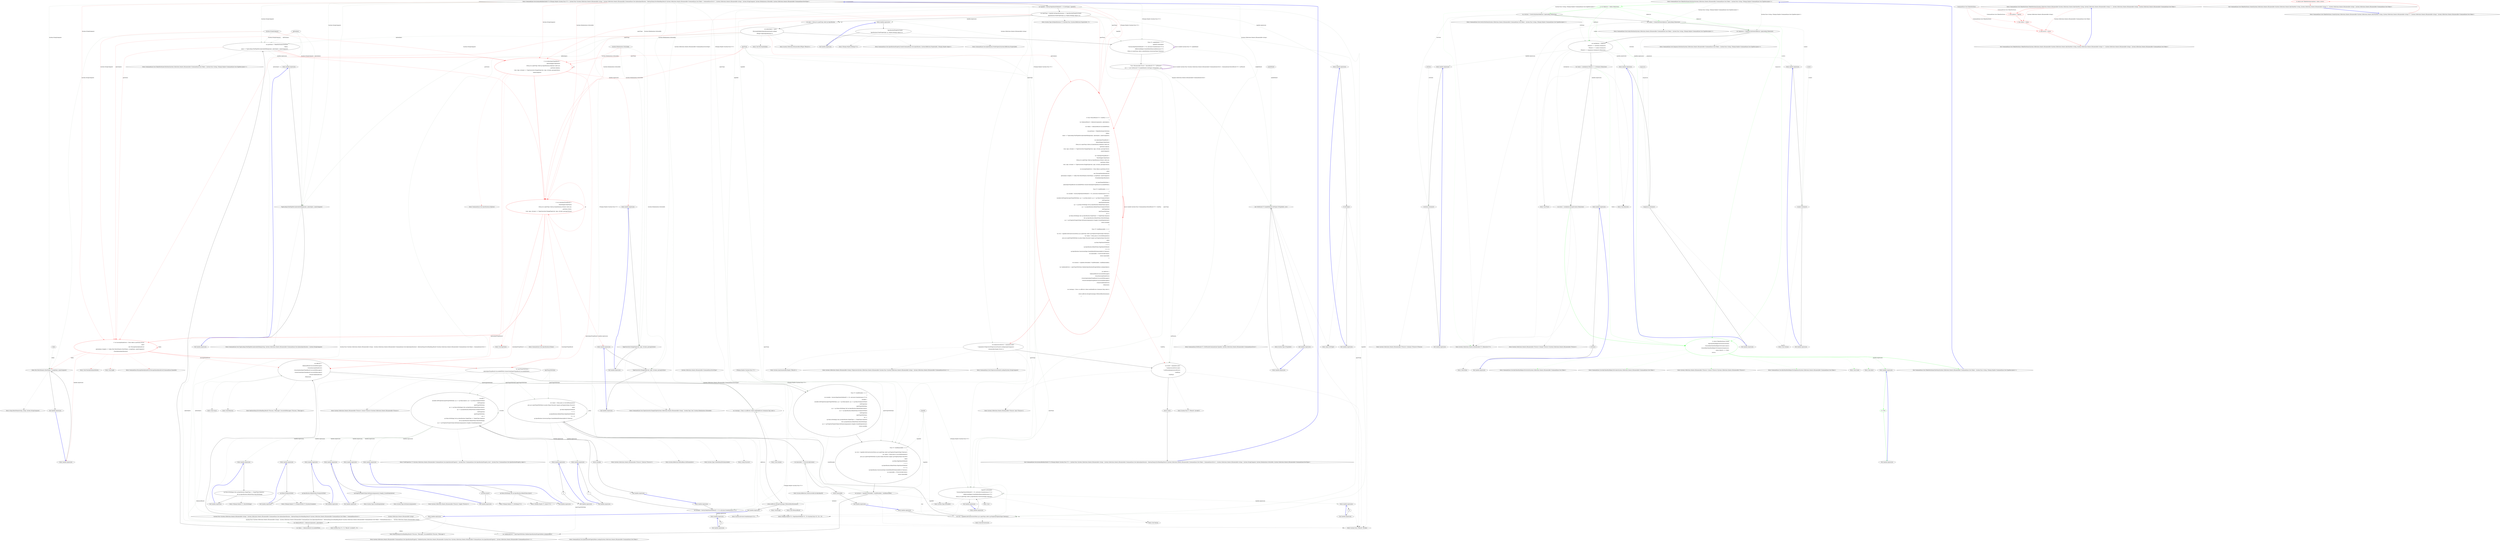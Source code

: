 digraph  {
m0_65 [cluster="CommandLine.Core.TokenPartitioner.Partition(System.Collections.Generic.IEnumerable<CommandLine.Core.Token>, System.Func<string, CSharpx.Maybe<CommandLine.Core.TypeDescriptor>>)", file="InstanceBuilder.cs", label="Entry CommandLine.Core.TokenPartitioner.Partition(System.Collections.Generic.IEnumerable<CommandLine.Core.Token>, System.Func<string, CSharpx.Maybe<CommandLine.Core.TypeDescriptor>>)", span="12-12"];
m0_14 [cluster="Unk.ThrowingValidate", file="InstanceBuilder.cs", label="Entry Unk.ThrowingValidate", span=""];
m0_101 [cluster="T.SetProperties<T>(System.Collections.Generic.IEnumerable<CommandLine.Core.SpecificationProperty>, System.Func<CommandLine.Core.SpecificationProperty, bool>, System.Func<CommandLine.Core.SpecificationProperty, object>)", file="InstanceBuilder.cs", label="Entry T.SetProperties<T>(System.Collections.Generic.IEnumerable<CommandLine.Core.SpecificationProperty>, System.Func<CommandLine.Core.SpecificationProperty, bool>, System.Func<CommandLine.Core.SpecificationProperty, object>)", span="82-82"];
m0_95 [cluster="string.MatchName(string, string, System.StringComparer)", file="InstanceBuilder.cs", label="Entry string.MatchName(string, string, System.StringComparer)", span="8-8"];
m0_140 [cluster="System.Collections.Generic.IEnumerable<TSource>.ToArray<TSource>()", file="InstanceBuilder.cs", label="Entry System.Collections.Generic.IEnumerable<TSource>.ToArray<TSource>()", span="0-0"];
m0_88 [cluster="CommandLine.Core.TypeConverter.ChangeType(System.Collections.Generic.IEnumerable<string>, System.Type, bool, System.Globalization.CultureInfo)", file="InstanceBuilder.cs", label="Entry CommandLine.Core.TypeConverter.ChangeType(System.Collections.Generic.IEnumerable<string>, System.Type, bool, System.Globalization.CultureInfo)", span="14-14"];
m0_0 [cluster="CommandLine.Core.InstanceBuilder.Build<T>(CSharpx.Maybe<System.Func<T>>, System.Func<System.Collections.Generic.IEnumerable<string>, System.Collections.Generic.IEnumerable<CommandLine.Core.OptionSpecification>, RailwaySharp.ErrorHandling.Result<System.Collections.Generic.IEnumerable<CommandLine.Core.Token>, CommandLine.Error>>, System.Collections.Generic.IEnumerable<string>, System.StringComparer, System.Globalization.CultureInfo, System.Collections.Generic.IEnumerable<CommandLine.ErrorType>)", file="InstanceBuilder.cs", label="Entry CommandLine.Core.InstanceBuilder.Build<T>(CSharpx.Maybe<System.Func<T>>, System.Func<System.Collections.Generic.IEnumerable<string>, System.Collections.Generic.IEnumerable<CommandLine.Core.OptionSpecification>, RailwaySharp.ErrorHandling.Result<System.Collections.Generic.IEnumerable<CommandLine.Core.Token>, CommandLine.Error>>, System.Collections.Generic.IEnumerable<string>, System.StringComparer, System.Globalization.CultureInfo, System.Collections.Generic.IEnumerable<CommandLine.ErrorType>)", span="14-14"];
m0_1 [cluster="CommandLine.Core.InstanceBuilder.Build<T>(CSharpx.Maybe<System.Func<T>>, System.Func<System.Collections.Generic.IEnumerable<string>, System.Collections.Generic.IEnumerable<CommandLine.Core.OptionSpecification>, RailwaySharp.ErrorHandling.Result<System.Collections.Generic.IEnumerable<CommandLine.Core.Token>, CommandLine.Error>>, System.Collections.Generic.IEnumerable<string>, System.StringComparer, System.Globalization.CultureInfo, System.Collections.Generic.IEnumerable<CommandLine.ErrorType>)", file="InstanceBuilder.cs", label="var typeInfo = factory.MapValueOrDefault(f => f().GetType(), typeof(T))", span="22-22"];
m0_5 [cluster="CommandLine.Core.InstanceBuilder.Build<T>(CSharpx.Maybe<System.Func<T>>, System.Func<System.Collections.Generic.IEnumerable<string>, System.Collections.Generic.IEnumerable<CommandLine.Core.OptionSpecification>, RailwaySharp.ErrorHandling.Result<System.Collections.Generic.IEnumerable<CommandLine.Core.Token>, CommandLine.Error>>, System.Collections.Generic.IEnumerable<string>, System.StringComparer, System.Globalization.CultureInfo, System.Collections.Generic.IEnumerable<CommandLine.ErrorType>)", file="InstanceBuilder.cs", label="Func<T> makeDefault = () =>\r\n                typeof(T).IsMutable()\r\n                    ? factory.MapValueOrDefault(f => f(), Activator.CreateInstance<T>())\r\n                    : ReflectionHelper.CreateDefaultImmutableInstance<T>(\r\n                        (from p in specProps select p.Specification.ConversionType).ToArray())", span="33-37"];
m0_7 [cluster="CommandLine.Core.InstanceBuilder.Build<T>(CSharpx.Maybe<System.Func<T>>, System.Func<System.Collections.Generic.IEnumerable<string>, System.Collections.Generic.IEnumerable<CommandLine.Core.OptionSpecification>, RailwaySharp.ErrorHandling.Result<System.Collections.Generic.IEnumerable<CommandLine.Core.Token>, CommandLine.Error>>, System.Collections.Generic.IEnumerable<string>, System.StringComparer, System.Globalization.CultureInfo, System.Collections.Generic.IEnumerable<CommandLine.ErrorType>)", color=red, community=0, file="InstanceBuilder.cs", label="0: Func<ParserResult<T>> buildUp = () =>\r\n            {\r\n                var tokenizerResult = tokenizer(arguments, optionSpecs);\r\n\r\n                var tokens = tokenizerResult.SucceededWith();\r\n\r\n                var partitions = TokenPartitioner.Partition(\r\n                    tokens,\r\n                    name => TypeLookup.FindTypeDescriptorAndSibling(name, optionSpecs, nameComparer));\r\n\r\n                var optionSpecPropsResult =\r\n                    OptionMapper.MapValues(\r\n                        (from pt in specProps where pt.Specification.IsOption() select pt),\r\n                        partitions.Options,\r\n                        (vals, type, isScalar) => TypeConverter.ChangeType(vals, type, isScalar, parsingCulture),\r\n                        nameComparer);\r\n\r\n                var valueSpecPropsResult =\r\n                    ValueMapper.MapValues(\r\n                        (from pt in specProps where pt.Specification.IsValue() select pt),\r\n                        partitions.Values,\r\n                        (vals, type, isScalar) => TypeConverter.ChangeType(vals, type, isScalar, parsingCulture));\r\n\r\n                var missingValueErrors = from token in partitions.Errors\r\n                    select\r\n                        new MissingValueOptionError(\r\n                            optionSpecs.Single(o => token.Text.MatchName(o.ShortName, o.LongName, nameComparer))\r\n                                .FromOptionSpecification());\r\n\r\n                var specPropsWithValue =\r\n                    optionSpecPropsResult.SucceededWith().Concat(valueSpecPropsResult.SucceededWith());\r\n\r\n                Func<T> buildMutable = () =>\r\n                {\r\n                    var mutable = factory.MapValueOrDefault(f => f(), Activator.CreateInstance<T>());\r\n                    mutable =\r\n                        mutable.SetProperties(specPropsWithValue, sp => sp.Value.IsJust(), sp => sp.Value.FromJustOrFail())\r\n                            .SetProperties(\r\n                                specPropsWithValue,\r\n                                sp => sp.Value.IsNothing() && sp.Specification.DefaultValue.IsJust(),\r\n                                sp => sp.Specification.DefaultValue.FromJustOrFail())\r\n                            .SetProperties(\r\n                                specPropsWithValue,\r\n                                sp =>\r\n                                    sp.Value.IsNothing() && sp.Specification.TargetType == TargetType.Sequence\r\n                                    && sp.Specification.DefaultValue.MatchNothing(),\r\n                                sp => sp.Property.PropertyType.GetGenericArguments().Single().CreateEmptyArray());\r\n                    return mutable;\r\n                };\r\n\r\n                Func<T> buildImmutable = () =>\r\n                {\r\n                    var ctor = typeInfo.GetConstructor((from sp in specProps select sp.Property.PropertyType).ToArray());\r\n                    var values = (from prms in ctor.GetParameters()\r\n                        join sp in specPropsWithValue on prms.Name.ToLower() equals sp.Property.Name.ToLower()\r\n                        select\r\n                            sp.Value.MapValueOrDefault(\r\n                                v => v,\r\n                                sp.Specification.DefaultValue.MapValueOrDefault(\r\n                                    d => d,\r\n                                    sp.Specification.ConversionType.CreateDefaultForImmutable()))).ToArray();\r\n                    var immutable = (T)ctor.Invoke(values);\r\n                    return immutable;\r\n                };\r\n\r\n                var instance = typeInfo.IsMutable() ? buildMutable() : buildImmutable();\r\n\r\n                var validationErrors = specPropsWithValue.Validate(SpecificationPropertyRules.Lookup(tokens));\r\n\r\n                var allErrors =\r\n                    tokenizerResult.SuccessfulMessages()\r\n                        .Concat(missingValueErrors)\r\n                        .Concat(optionSpecPropsResult.SuccessfulMessages())\r\n                        .Concat(valueSpecPropsResult.SuccessfulMessages())\r\n                        .Concat(validationErrors)\r\n                        .Memorize();\r\n\r\n                var warnings = from e in allErrors where nonFatalErrors.Contains(e.Tag) select e;\r\n\r\n                return allErrors.Except(warnings).ToParserResult(instance);\r\n            }", span="42-122"];
m0_8 [cluster="CommandLine.Core.InstanceBuilder.Build<T>(CSharpx.Maybe<System.Func<T>>, System.Func<System.Collections.Generic.IEnumerable<string>, System.Collections.Generic.IEnumerable<CommandLine.Core.OptionSpecification>, RailwaySharp.ErrorHandling.Result<System.Collections.Generic.IEnumerable<CommandLine.Core.Token>, CommandLine.Error>>, System.Collections.Generic.IEnumerable<string>, System.StringComparer, System.Globalization.CultureInfo, System.Collections.Generic.IEnumerable<CommandLine.ErrorType>)", file="InstanceBuilder.cs", label="var preprocessorErrors = arguments.Any()\r\n                ? arguments.Preprocess(PreprocessorGuards.Lookup(nameComparer))\r\n                : Enumerable.Empty<Error>()", span="124-126"];
m0_9 [cluster="CommandLine.Core.InstanceBuilder.Build<T>(CSharpx.Maybe<System.Func<T>>, System.Func<System.Collections.Generic.IEnumerable<string>, System.Collections.Generic.IEnumerable<CommandLine.Core.OptionSpecification>, RailwaySharp.ErrorHandling.Result<System.Collections.Generic.IEnumerable<CommandLine.Core.Token>, CommandLine.Error>>, System.Collections.Generic.IEnumerable<string>, System.StringComparer, System.Globalization.CultureInfo, System.Collections.Generic.IEnumerable<CommandLine.ErrorType>)", file="InstanceBuilder.cs", label="var result = arguments.Any()\r\n                ? preprocessorErrors.Any()\r\n                    ? notParsed(preprocessorErrors)\r\n                    : buildUp()\r\n                : buildUp()", span="128-132"];
m0_2 [cluster="CommandLine.Core.InstanceBuilder.Build<T>(CSharpx.Maybe<System.Func<T>>, System.Func<System.Collections.Generic.IEnumerable<string>, System.Collections.Generic.IEnumerable<CommandLine.Core.OptionSpecification>, RailwaySharp.ErrorHandling.Result<System.Collections.Generic.IEnumerable<CommandLine.Core.Token>, CommandLine.Error>>, System.Collections.Generic.IEnumerable<string>, System.StringComparer, System.Globalization.CultureInfo, System.Collections.Generic.IEnumerable<CommandLine.ErrorType>)", file="InstanceBuilder.cs", label="var specProps = typeInfo.GetSpecifications(pi => SpecificationProperty.Create(\r\n                    Specification.FromProperty(pi), pi, Maybe.Nothing<object>()))", span="24-25"];
m0_3 [cluster="CommandLine.Core.InstanceBuilder.Build<T>(CSharpx.Maybe<System.Func<T>>, System.Func<System.Collections.Generic.IEnumerable<string>, System.Collections.Generic.IEnumerable<CommandLine.Core.OptionSpecification>, RailwaySharp.ErrorHandling.Result<System.Collections.Generic.IEnumerable<CommandLine.Core.Token>, CommandLine.Error>>, System.Collections.Generic.IEnumerable<string>, System.StringComparer, System.Globalization.CultureInfo, System.Collections.Generic.IEnumerable<CommandLine.ErrorType>)", file="InstanceBuilder.cs", label="var specs = from pt in specProps select pt.Specification", span="27-27"];
m0_4 [cluster="CommandLine.Core.InstanceBuilder.Build<T>(CSharpx.Maybe<System.Func<T>>, System.Func<System.Collections.Generic.IEnumerable<string>, System.Collections.Generic.IEnumerable<CommandLine.Core.OptionSpecification>, RailwaySharp.ErrorHandling.Result<System.Collections.Generic.IEnumerable<CommandLine.Core.Token>, CommandLine.Error>>, System.Collections.Generic.IEnumerable<string>, System.StringComparer, System.Globalization.CultureInfo, System.Collections.Generic.IEnumerable<CommandLine.ErrorType>)", file="InstanceBuilder.cs", label="var optionSpecs = specs\r\n                .ThrowingValidate(SpecificationGuards.Lookup)\r\n                .OfType<OptionSpecification>()", span="29-31"];
m0_6 [cluster="CommandLine.Core.InstanceBuilder.Build<T>(CSharpx.Maybe<System.Func<T>>, System.Func<System.Collections.Generic.IEnumerable<string>, System.Collections.Generic.IEnumerable<CommandLine.Core.OptionSpecification>, RailwaySharp.ErrorHandling.Result<System.Collections.Generic.IEnumerable<CommandLine.Core.Token>, CommandLine.Error>>, System.Collections.Generic.IEnumerable<string>, System.StringComparer, System.Globalization.CultureInfo, System.Collections.Generic.IEnumerable<CommandLine.ErrorType>)", file="InstanceBuilder.cs", label="Func<IEnumerable<Error>, ParserResult<T>> notParsed =\r\n                errs => new NotParsed<T>(makeDefault().GetType().ToTypeInfo(), errs)", span="39-40"];
m0_10 [cluster="CommandLine.Core.InstanceBuilder.Build<T>(CSharpx.Maybe<System.Func<T>>, System.Func<System.Collections.Generic.IEnumerable<string>, System.Collections.Generic.IEnumerable<CommandLine.Core.OptionSpecification>, RailwaySharp.ErrorHandling.Result<System.Collections.Generic.IEnumerable<CommandLine.Core.Token>, CommandLine.Error>>, System.Collections.Generic.IEnumerable<string>, System.StringComparer, System.Globalization.CultureInfo, System.Collections.Generic.IEnumerable<CommandLine.ErrorType>)", file="InstanceBuilder.cs", label="return result;", span="134-134"];
m0_11 [cluster="CommandLine.Core.InstanceBuilder.Build<T>(CSharpx.Maybe<System.Func<T>>, System.Func<System.Collections.Generic.IEnumerable<string>, System.Collections.Generic.IEnumerable<CommandLine.Core.OptionSpecification>, RailwaySharp.ErrorHandling.Result<System.Collections.Generic.IEnumerable<CommandLine.Core.Token>, CommandLine.Error>>, System.Collections.Generic.IEnumerable<string>, System.StringComparer, System.Globalization.CultureInfo, System.Collections.Generic.IEnumerable<CommandLine.ErrorType>)", file="InstanceBuilder.cs", label="Exit CommandLine.Core.InstanceBuilder.Build<T>(CSharpx.Maybe<System.Func<T>>, System.Func<System.Collections.Generic.IEnumerable<string>, System.Collections.Generic.IEnumerable<CommandLine.Core.OptionSpecification>, RailwaySharp.ErrorHandling.Result<System.Collections.Generic.IEnumerable<CommandLine.Core.Token>, CommandLine.Error>>, System.Collections.Generic.IEnumerable<string>, System.StringComparer, System.Globalization.CultureInfo, System.Collections.Generic.IEnumerable<CommandLine.ErrorType>)", span="14-14"];
m0_38 [cluster="Unk.>", file="InstanceBuilder.cs", label="Entry Unk.>", span=""];
m0_46 [cluster="System.Type.ToTypeInfo()", file="InstanceBuilder.cs", label="Entry System.Type.ToTypeInfo()", span="174-174"];
m0_20 [cluster="System.Func<T, TResult>.Invoke(T)", file="InstanceBuilder.cs", label="Entry System.Func<T, TResult>.Invoke(T)", span="0-0"];
m0_68 [cluster="CommandLine.Core.Specification.IsValue()", file="InstanceBuilder.cs", label="Entry CommandLine.Core.Specification.IsValue()", span="15-15"];
m0_74 [cluster="System.Collections.Generic.IEnumerable<CommandLine.Core.SpecificationProperty>.Validate(System.Collections.Generic.IEnumerable<System.Func<System.Collections.Generic.IEnumerable<CommandLine.Core.SpecificationProperty>, System.Collections.Generic.IEnumerable<CommandLine.Error>>>)", file="InstanceBuilder.cs", label="Entry System.Collections.Generic.IEnumerable<CommandLine.Core.SpecificationProperty>.Validate(System.Collections.Generic.IEnumerable<System.Func<System.Collections.Generic.IEnumerable<CommandLine.Core.SpecificationProperty>, System.Collections.Generic.IEnumerable<CommandLine.Error>>>)", span="40-40"];
m0_19 [cluster="System.Linq.Enumerable.Empty<TResult>()", file="InstanceBuilder.cs", label="Entry System.Linq.Enumerable.Empty<TResult>()", span="0-0"];
m0_137 [cluster="System.Reflection.MethodBase.GetParameters()", file="InstanceBuilder.cs", label="Entry System.Reflection.MethodBase.GetParameters()", span="0-0"];
m0_45 [cluster="CommandLine.NotParsed<T>.NotParsed(CommandLine.TypeInfo, System.Collections.Generic.IEnumerable<CommandLine.Error>)", file="InstanceBuilder.cs", label="Entry CommandLine.NotParsed<T>.NotParsed(CommandLine.TypeInfo, System.Collections.Generic.IEnumerable<CommandLine.Error>)", span="163-163"];
m0_139 [cluster="System.Type.CreateDefaultForImmutable()", file="InstanceBuilder.cs", label="Entry System.Type.CreateDefaultForImmutable()", span="149-149"];
m0_136 [cluster="Unk.GetConstructor", file="InstanceBuilder.cs", label="Entry Unk.GetConstructor", span=""];
m0_70 [cluster="Unk.Single", file="InstanceBuilder.cs", label="Entry Unk.Single", span=""];
m0_13 [cluster="System.Type.GetSpecifications<T>(System.Func<System.Reflection.PropertyInfo, T>)", file="InstanceBuilder.cs", label="Entry System.Type.GetSpecifications<T>(System.Func<System.Reflection.PropertyInfo, T>)", span="16-16"];
m0_78 [cluster="Unk.Contains", file="InstanceBuilder.cs", label="Entry Unk.Contains", span=""];
m0_16 [cluster="System.Collections.Generic.IEnumerable<TSource>.Any<TSource>()", file="InstanceBuilder.cs", label="Entry System.Collections.Generic.IEnumerable<TSource>.Any<TSource>()", span="0-0"];
m0_21 [cluster="System.Func<TResult>.Invoke()", file="InstanceBuilder.cs", label="Entry System.Func<TResult>.Invoke()", span="0-0"];
m0_25 [cluster="object.GetType()", file="InstanceBuilder.cs", label="Entry object.GetType()", span="0-0"];
m0_145 [cluster="lambda expression", file="InstanceBuilder.cs", label="Entry lambda expression", span="101-101"];
m0_33 [cluster="lambda expression", file="InstanceBuilder.cs", label="typeof(T).IsMutable()\r\n                    ? factory.MapValueOrDefault(f => f(), Activator.CreateInstance<T>())\r\n                    : ReflectionHelper.CreateDefaultImmutableInstance<T>(\r\n                        (from p in specProps select p.Specification.ConversionType).ToArray())", span="34-37"];
m0_48 [cluster="lambda expression", file="InstanceBuilder.cs", label="var tokenizerResult = tokenizer(arguments, optionSpecs)", span="44-44"];
m0_50 [cluster="lambda expression", file="InstanceBuilder.cs", label="var partitions = TokenPartitioner.Partition(\r\n                    tokens,\r\n                    name => TypeLookup.FindTypeDescriptorAndSibling(name, optionSpecs, nameComparer))", span="48-50"];
m0_82 [cluster="lambda expression", file="InstanceBuilder.cs", label="TypeLookup.FindTypeDescriptorAndSibling(name, optionSpecs, nameComparer)", span="50-50"];
m0_51 [cluster="lambda expression", color=red, community=0, file="InstanceBuilder.cs", label="0: var optionSpecPropsResult =\r\n                    OptionMapper.MapValues(\r\n                        (from pt in specProps where pt.Specification.IsOption() select pt),\r\n                        partitions.Options,\r\n                        (vals, type, isScalar) => TypeConverter.ChangeType(vals, type, isScalar, parsingCulture),\r\n                        nameComparer)", span="52-57"];
m0_86 [cluster="lambda expression", file="InstanceBuilder.cs", label="TypeConverter.ChangeType(vals, type, isScalar, parsingCulture)", span="56-56"];
m0_52 [cluster="lambda expression", color=red, community=0, file="InstanceBuilder.cs", label="0: var valueSpecPropsResult =\r\n                    ValueMapper.MapValues(\r\n                        (from pt in specProps where pt.Specification.IsValue() select pt),\r\n                        partitions.Values,\r\n                        (vals, type, isScalar) => TypeConverter.ChangeType(vals, type, isScalar, parsingCulture))", span="59-63"];
m0_90 [cluster="lambda expression", file="InstanceBuilder.cs", label="TypeConverter.ChangeType(vals, type, isScalar, parsingCulture)", span="63-63"];
m0_53 [cluster="lambda expression", color=red, community=1, file="InstanceBuilder.cs", label="0: var missingValueErrors = from token in partitions.Errors\r\n                    select\r\n                        new MissingValueOptionError(\r\n                            optionSpecs.Single(o => token.Text.MatchName(o.ShortName, o.LongName, nameComparer))\r\n                                .FromOptionSpecification())", span="65-69"];
m0_93 [cluster="lambda expression", file="InstanceBuilder.cs", label="token.Text.MatchName(o.ShortName, o.LongName, nameComparer)", span="68-68"];
m0_55 [cluster="lambda expression", file="InstanceBuilder.cs", label="Func<T> buildMutable = () =>\r\n                {\r\n                    var mutable = factory.MapValueOrDefault(f => f(), Activator.CreateInstance<T>());\r\n                    mutable =\r\n                        mutable.SetProperties(specPropsWithValue, sp => sp.Value.IsJust(), sp => sp.Value.FromJustOrFail())\r\n                            .SetProperties(\r\n                                specPropsWithValue,\r\n                                sp => sp.Value.IsNothing() && sp.Specification.DefaultValue.IsJust(),\r\n                                sp => sp.Specification.DefaultValue.FromJustOrFail())\r\n                            .SetProperties(\r\n                                specPropsWithValue,\r\n                                sp =>\r\n                                    sp.Value.IsNothing() && sp.Specification.TargetType == TargetType.Sequence\r\n                                    && sp.Specification.DefaultValue.MatchNothing(),\r\n                                sp => sp.Property.PropertyType.GetGenericArguments().Single().CreateEmptyArray());\r\n                    return mutable;\r\n                }", span="74-90"];
m0_97 [cluster="lambda expression", file="InstanceBuilder.cs", label="var mutable = factory.MapValueOrDefault(f => f(), Activator.CreateInstance<T>())", span="76-76"];
m0_60 [cluster="lambda expression", file="InstanceBuilder.cs", label="var warnings = from e in allErrors where nonFatalErrors.Contains(e.Tag) select e", span="119-119"];
m0_22 [cluster="lambda expression", file="InstanceBuilder.cs", label="Entry lambda expression", span="22-22"];
m0_56 [cluster="lambda expression", file="InstanceBuilder.cs", label="Func<T> buildImmutable = () =>\r\n                {\r\n                    var ctor = typeInfo.GetConstructor((from sp in specProps select sp.Property.PropertyType).ToArray());\r\n                    var values = (from prms in ctor.GetParameters()\r\n                        join sp in specPropsWithValue on prms.Name.ToLower() equals sp.Property.Name.ToLower()\r\n                        select\r\n                            sp.Value.MapValueOrDefault(\r\n                                v => v,\r\n                                sp.Specification.DefaultValue.MapValueOrDefault(\r\n                                    d => d,\r\n                                    sp.Specification.ConversionType.CreateDefaultForImmutable()))).ToArray();\r\n                    var immutable = (T)ctor.Invoke(values);\r\n                    return immutable;\r\n                }", span="92-105"];
m0_131 [cluster="lambda expression", file="InstanceBuilder.cs", label="var ctor = typeInfo.GetConstructor((from sp in specProps select sp.Property.PropertyType).ToArray())", span="94-94"];
m0_57 [cluster="lambda expression", file="InstanceBuilder.cs", label="var instance = typeInfo.IsMutable() ? buildMutable() : buildImmutable()", span="107-107"];
m0_26 [cluster="lambda expression", file="InstanceBuilder.cs", label="Entry lambda expression", span="24-25"];
m0_43 [cluster="lambda expression", file="InstanceBuilder.cs", label="new NotParsed<T>(makeDefault().GetType().ToTypeInfo(), errs)", span="40-40"];
m0_23 [cluster="lambda expression", file="InstanceBuilder.cs", label="f().GetType()", span="22-22"];
m0_24 [cluster="lambda expression", file="InstanceBuilder.cs", label="Exit lambda expression", span="22-22"];
m0_27 [cluster="lambda expression", file="InstanceBuilder.cs", label="SpecificationProperty.Create(\r\n                    Specification.FromProperty(pi), pi, Maybe.Nothing<object>())", span="24-25"];
m0_28 [cluster="lambda expression", file="InstanceBuilder.cs", label="Exit lambda expression", span="24-25"];
m0_32 [cluster="lambda expression", file="InstanceBuilder.cs", label="Entry lambda expression", span="33-37"];
m0_34 [cluster="lambda expression", file="InstanceBuilder.cs", label="Exit lambda expression", span="33-37"];
m0_39 [cluster="lambda expression", file="InstanceBuilder.cs", label="Entry lambda expression", span="35-35"];
m0_40 [cluster="lambda expression", file="InstanceBuilder.cs", label="f()", span="35-35"];
m0_41 [cluster="lambda expression", file="InstanceBuilder.cs", label="Exit lambda expression", span="35-35"];
m0_42 [cluster="lambda expression", file="InstanceBuilder.cs", label="Entry lambda expression", span="40-40"];
m0_44 [cluster="lambda expression", file="InstanceBuilder.cs", label="Exit lambda expression", span="40-40"];
m0_47 [cluster="lambda expression", file="InstanceBuilder.cs", label="Entry lambda expression", span="42-122"];
m0_49 [cluster="lambda expression", file="InstanceBuilder.cs", label="var tokens = tokenizerResult.SucceededWith()", span="46-46"];
m0_59 [cluster="lambda expression", file="InstanceBuilder.cs", label="var allErrors =\r\n                    tokenizerResult.SuccessfulMessages()\r\n                        .Concat(missingValueErrors)\r\n                        .Concat(optionSpecPropsResult.SuccessfulMessages())\r\n                        .Concat(valueSpecPropsResult.SuccessfulMessages())\r\n                        .Concat(validationErrors)\r\n                        .Memorize()", span="111-117"];
m0_58 [cluster="lambda expression", file="InstanceBuilder.cs", label="var validationErrors = specPropsWithValue.Validate(SpecificationPropertyRules.Lookup(tokens))", span="109-109"];
m0_81 [cluster="lambda expression", file="InstanceBuilder.cs", label="Entry lambda expression", span="50-50"];
m0_85 [cluster="lambda expression", file="InstanceBuilder.cs", label="Entry lambda expression", span="56-56"];
m0_54 [cluster="lambda expression", file="InstanceBuilder.cs", label="var specPropsWithValue =\r\n                    optionSpecPropsResult.SucceededWith().Concat(valueSpecPropsResult.SucceededWith())", span="71-72"];
m0_89 [cluster="lambda expression", file="InstanceBuilder.cs", label="Entry lambda expression", span="63-63"];
m0_92 [cluster="lambda expression", file="InstanceBuilder.cs", label="Entry lambda expression", span="68-68"];
m0_98 [cluster="lambda expression", file="InstanceBuilder.cs", label="mutable =\r\n                        mutable.SetProperties(specPropsWithValue, sp => sp.Value.IsJust(), sp => sp.Value.FromJustOrFail())\r\n                            .SetProperties(\r\n                                specPropsWithValue,\r\n                                sp => sp.Value.IsNothing() && sp.Specification.DefaultValue.IsJust(),\r\n                                sp => sp.Specification.DefaultValue.FromJustOrFail())\r\n                            .SetProperties(\r\n                                specPropsWithValue,\r\n                                sp =>\r\n                                    sp.Value.IsNothing() && sp.Specification.TargetType == TargetType.Sequence\r\n                                    && sp.Specification.DefaultValue.MatchNothing(),\r\n                                sp => sp.Property.PropertyType.GetGenericArguments().Single().CreateEmptyArray())", span="77-88"];
m0_132 [cluster="lambda expression", file="InstanceBuilder.cs", label="var values = (from prms in ctor.GetParameters()\r\n                        join sp in specPropsWithValue on prms.Name.ToLower() equals sp.Property.Name.ToLower()\r\n                        select\r\n                            sp.Value.MapValueOrDefault(\r\n                                v => v,\r\n                                sp.Specification.DefaultValue.MapValueOrDefault(\r\n                                    d => d,\r\n                                    sp.Specification.ConversionType.CreateDefaultForImmutable()))).ToArray()", span="95-102"];
m0_61 [cluster="lambda expression", file="InstanceBuilder.cs", label="return allErrors.Except(warnings).ToParserResult(instance);", span="121-121"];
m0_62 [cluster="lambda expression", file="InstanceBuilder.cs", label="Exit lambda expression", span="42-122"];
m0_83 [cluster="lambda expression", file="InstanceBuilder.cs", label="Exit lambda expression", span="50-50"];
m0_87 [cluster="lambda expression", file="InstanceBuilder.cs", label="Exit lambda expression", span="56-56"];
m0_91 [cluster="lambda expression", file="InstanceBuilder.cs", label="Exit lambda expression", span="63-63"];
m0_94 [cluster="lambda expression", file="InstanceBuilder.cs", label="Exit lambda expression", span="68-68"];
m0_96 [cluster="lambda expression", file="InstanceBuilder.cs", label="Entry lambda expression", span="74-90"];
m0_102 [cluster="lambda expression", file="InstanceBuilder.cs", label="Entry lambda expression", span="76-76"];
m0_99 [cluster="lambda expression", file="InstanceBuilder.cs", label="return mutable;", span="89-89"];
m0_105 [cluster="lambda expression", file="InstanceBuilder.cs", label="Entry lambda expression", span="78-78"];
m0_109 [cluster="lambda expression", file="InstanceBuilder.cs", label="Entry lambda expression", span="78-78"];
m0_113 [cluster="lambda expression", file="InstanceBuilder.cs", label="Entry lambda expression", span="81-81"];
m0_117 [cluster="lambda expression", file="InstanceBuilder.cs", label="Entry lambda expression", span="82-82"];
m0_120 [cluster="lambda expression", file="InstanceBuilder.cs", label="Entry lambda expression", span="85-87"];
m0_124 [cluster="lambda expression", file="InstanceBuilder.cs", label="Entry lambda expression", span="88-88"];
m0_100 [cluster="lambda expression", file="InstanceBuilder.cs", label="Exit lambda expression", span="74-90"];
m0_103 [cluster="lambda expression", file="InstanceBuilder.cs", label="f()", span="76-76"];
m0_104 [cluster="lambda expression", file="InstanceBuilder.cs", label="Exit lambda expression", span="76-76"];
m0_106 [cluster="lambda expression", file="InstanceBuilder.cs", label="sp.Value.IsJust()", span="78-78"];
m0_107 [cluster="lambda expression", file="InstanceBuilder.cs", label="Exit lambda expression", span="78-78"];
m0_110 [cluster="lambda expression", file="InstanceBuilder.cs", label="sp.Value.FromJustOrFail()", span="78-78"];
m0_111 [cluster="lambda expression", file="InstanceBuilder.cs", label="Exit lambda expression", span="78-78"];
m0_114 [cluster="lambda expression", file="InstanceBuilder.cs", label="sp.Value.IsNothing() && sp.Specification.DefaultValue.IsJust()", span="81-81"];
m0_115 [cluster="lambda expression", file="InstanceBuilder.cs", label="Exit lambda expression", span="81-81"];
m0_118 [cluster="lambda expression", file="InstanceBuilder.cs", label="sp.Specification.DefaultValue.FromJustOrFail()", span="82-82"];
m0_119 [cluster="lambda expression", file="InstanceBuilder.cs", label="Exit lambda expression", span="82-82"];
m0_121 [cluster="lambda expression", file="InstanceBuilder.cs", label="sp.Value.IsNothing() && sp.Specification.TargetType == TargetType.Sequence\r\n                                    && sp.Specification.DefaultValue.MatchNothing()", span="86-87"];
m0_122 [cluster="lambda expression", file="InstanceBuilder.cs", label="Exit lambda expression", span="85-87"];
m0_125 [cluster="lambda expression", file="InstanceBuilder.cs", label="sp.Property.PropertyType.GetGenericArguments().Single().CreateEmptyArray()", span="88-88"];
m0_126 [cluster="lambda expression", file="InstanceBuilder.cs", label="Exit lambda expression", span="88-88"];
m0_130 [cluster="lambda expression", file="InstanceBuilder.cs", label="Entry lambda expression", span="92-105"];
m0_133 [cluster="lambda expression", file="InstanceBuilder.cs", label="var immutable = (T)ctor.Invoke(values)", span="103-103"];
m0_142 [cluster="lambda expression", file="InstanceBuilder.cs", label="Entry lambda expression", span="99-99"];
m0_134 [cluster="lambda expression", file="InstanceBuilder.cs", label="return immutable;", span="104-104"];
m0_135 [cluster="lambda expression", file="InstanceBuilder.cs", label="Exit lambda expression", span="92-105"];
m0_143 [cluster="lambda expression", file="InstanceBuilder.cs", label=v, span="99-99"];
m0_144 [cluster="lambda expression", file="InstanceBuilder.cs", label="Exit lambda expression", span="99-99"];
m0_146 [cluster="lambda expression", file="InstanceBuilder.cs", label=d, span="101-101"];
m0_147 [cluster="lambda expression", file="InstanceBuilder.cs", label="Exit lambda expression", span="101-101"];
m0_73 [cluster="CommandLine.Core.SpecificationPropertyRules.Lookup(System.Collections.Generic.IEnumerable<CommandLine.Core.Token>)", file="InstanceBuilder.cs", label="Entry CommandLine.Core.SpecificationPropertyRules.Lookup(System.Collections.Generic.IEnumerable<CommandLine.Core.Token>)", span="12-12"];
m0_18 [cluster="System.Collections.Generic.IEnumerable<string>.Preprocess(System.Collections.Generic.IEnumerable<System.Func<System.Collections.Generic.IEnumerable<string>, System.Collections.Generic.IEnumerable<CommandLine.Error>>>)", file="InstanceBuilder.cs", label="Entry System.Collections.Generic.IEnumerable<string>.Preprocess(System.Collections.Generic.IEnumerable<System.Func<System.Collections.Generic.IEnumerable<string>, System.Collections.Generic.IEnumerable<CommandLine.Error>>>)", span="11-11"];
m0_69 [cluster="CommandLine.MissingValueOptionError.MissingValueOptionError(CommandLine.NameInfo)", file="InstanceBuilder.cs", label="Entry CommandLine.MissingValueOptionError.MissingValueOptionError(CommandLine.NameInfo)", span="294-294"];
m0_75 [cluster="RailwaySharp.ErrorHandling.Result<TSuccess, TMessage>.SuccessfulMessages<TSuccess, TMessage>()", file="InstanceBuilder.cs", label="Entry RailwaySharp.ErrorHandling.Result<TSuccess, TMessage>.SuccessfulMessages<TSuccess, TMessage>()", span="15-15"];
m0_76 [cluster="Unk.Concat", file="InstanceBuilder.cs", label="Entry Unk.Concat", span=""];
m0_128 [cluster="System.Collections.Generic.IEnumerable<TSource>.Single<TSource>()", file="InstanceBuilder.cs", label="Entry System.Collections.Generic.IEnumerable<TSource>.Single<TSource>()", span="0-0"];
m0_129 [cluster="System.Type.CreateEmptyArray()", file="InstanceBuilder.cs", label="Entry System.Type.CreateEmptyArray()", span="125-125"];
m0_127 [cluster="System.Type.GetGenericArguments()", file="InstanceBuilder.cs", label="Entry System.Type.GetGenericArguments()", span="0-0"];
m0_77 [cluster="Unk.Memorize", file="InstanceBuilder.cs", label="Entry Unk.Memorize", span=""];
m0_138 [cluster="string.ToLower()", file="InstanceBuilder.cs", label="Entry string.ToLower()", span="0-0"];
m0_79 [cluster="Unk.Except", file="InstanceBuilder.cs", label="Entry Unk.Except", span=""];
m0_80 [cluster="Unk.ToParserResult", file="InstanceBuilder.cs", label="Entry Unk.ToParserResult", span=""];
m0_84 [cluster="CommandLine.Core.TypeLookup.FindTypeDescriptorAndSibling(string, System.Collections.Generic.IEnumerable<CommandLine.Core.OptionSpecification>, System.StringComparer)", file="InstanceBuilder.cs", label="Entry CommandLine.Core.TypeLookup.FindTypeDescriptorAndSibling(string, System.Collections.Generic.IEnumerable<CommandLine.Core.OptionSpecification>, System.StringComparer)", span="11-11"];
m0_30 [cluster="CSharpx.Maybe.Nothing<T>()", file="InstanceBuilder.cs", label="Entry CSharpx.Maybe.Nothing<T>()", span="116-116"];
m0_36 [cluster="System.Activator.CreateInstance<T>()", file="InstanceBuilder.cs", label="Entry System.Activator.CreateInstance<T>()", span="0-0"];
m0_64 [cluster="RailwaySharp.ErrorHandling.Result<TSuccess, TMessage>.SucceededWith<TSuccess, TMessage>()", file="InstanceBuilder.cs", label="Entry RailwaySharp.ErrorHandling.Result<TSuccess, TMessage>.SucceededWith<TSuccess, TMessage>()", span="653-653"];
m0_12 [cluster="CSharpx.Maybe<T1>.MapValueOrDefault<T1, T2>(System.Func<T1, T2>, T2)", file="InstanceBuilder.cs", label="Entry CSharpx.Maybe<T1>.MapValueOrDefault<T1, T2>(System.Func<T1, T2>, T2)", span="377-377"];
m0_66 [cluster="CommandLine.Core.Specification.IsOption()", file="InstanceBuilder.cs", label="Entry CommandLine.Core.Specification.IsOption()", span="10-10"];
m0_116 [cluster="CSharpx.Maybe<T>.IsNothing<T>()", file="InstanceBuilder.cs", label="Entry CSharpx.Maybe<T>.IsNothing<T>()", span="334-334"];
m0_123 [cluster="CSharpx.Maybe<T>.MatchNothing()", file="InstanceBuilder.cs", label="Entry CSharpx.Maybe<T>.MatchNothing()", span="57-57"];
m0_35 [cluster="System.Type.IsMutable()", file="InstanceBuilder.cs", label="Entry System.Type.IsMutable()", span="139-139"];
m0_31 [cluster="CommandLine.Core.SpecificationProperty.Create(CommandLine.Core.Specification, System.Reflection.PropertyInfo, CSharpx.Maybe<object>)", file="InstanceBuilder.cs", label="Entry CommandLine.Core.SpecificationProperty.Create(CommandLine.Core.Specification, System.Reflection.PropertyInfo, CSharpx.Maybe<object>)", span="21-21"];
m0_112 [cluster="CSharpx.Maybe<T>.FromJustOrFail<T>(System.Exception)", file="InstanceBuilder.cs", label="Entry CSharpx.Maybe<T>.FromJustOrFail<T>(System.Exception)", span="355-355"];
m0_71 [cluster="Unk.FromOptionSpecification", file="InstanceBuilder.cs", label="Entry Unk.FromOptionSpecification", span=""];
m0_15 [cluster="System.Collections.IEnumerable.OfType<TResult>()", file="InstanceBuilder.cs", label="Entry System.Collections.IEnumerable.OfType<TResult>()", span="0-0"];
m0_17 [cluster="CommandLine.Core.PreprocessorGuards.Lookup(System.StringComparer)", file="InstanceBuilder.cs", label="Entry CommandLine.Core.PreprocessorGuards.Lookup(System.StringComparer)", span="11-11"];
m0_141 [cluster="System.Reflection.ConstructorInfo.Invoke(object[])", file="InstanceBuilder.cs", label="Entry System.Reflection.ConstructorInfo.Invoke(object[])", span="0-0"];
m0_37 [cluster="Unk.ToArray", file="InstanceBuilder.cs", label="Entry Unk.ToArray", span=""];
m0_108 [cluster="CSharpx.Maybe<T>.IsJust<T>()", file="InstanceBuilder.cs", label="Entry CSharpx.Maybe<T>.IsJust<T>()", span="326-326"];
m0_29 [cluster="CommandLine.Core.Specification.FromProperty(System.Reflection.PropertyInfo)", file="InstanceBuilder.cs", label="Entry CommandLine.Core.Specification.FromProperty(System.Reflection.PropertyInfo)", span="103-103"];
m0_63 [cluster="System.Func<T1, T2, TResult>.Invoke(T1, T2)", file="InstanceBuilder.cs", label="Entry System.Func<T1, T2, TResult>.Invoke(T1, T2)", span="0-0"];
m0_72 [cluster="System.Collections.Generic.IEnumerable<TSource>.Concat<TSource>(System.Collections.Generic.IEnumerable<TSource>)", file="InstanceBuilder.cs", label="Entry System.Collections.Generic.IEnumerable<TSource>.Concat<TSource>(System.Collections.Generic.IEnumerable<TSource>)", span="0-0"];
m0_67 [cluster="Unk.MapValues", file="InstanceBuilder.cs", label="Entry Unk.MapValues", span=""];
m0_148 [file="InstanceBuilder.cs", label="CSharpx.Maybe<System.Func<T>>", span=""];
m0_149 [file="InstanceBuilder.cs", label=specProps, span=""];
m0_150 [file="InstanceBuilder.cs", label=makeDefault, span=""];
m0_151 [file="InstanceBuilder.cs", label="System.Func<System.Collections.Generic.IEnumerable<string>, System.Collections.Generic.IEnumerable<CommandLine.Core.OptionSpecification>, RailwaySharp.ErrorHandling.Result<System.Collections.Generic.IEnumerable<CommandLine.Core.Token>, CommandLine.Error>>", span=""];
m0_152 [file="InstanceBuilder.cs", label="System.Collections.Generic.IEnumerable<string>", span=""];
m0_153 [file="InstanceBuilder.cs", label=optionSpecs, span=""];
m0_154 [file="InstanceBuilder.cs", label="System.StringComparer", span=""];
m0_155 [file="InstanceBuilder.cs", label="System.Globalization.CultureInfo", span=""];
m0_156 [file="InstanceBuilder.cs", label=typeInfo, span=""];
m0_157 [file="InstanceBuilder.cs", label="System.Collections.Generic.IEnumerable<CommandLine.ErrorType>", span=""];
m0_158 [file="InstanceBuilder.cs", label=token, span=""];
m0_159 [file="InstanceBuilder.cs", label=specPropsWithValue, span=""];
m2_0 [cluster="CommandLine.Core.TokenPartitioner.Partition(System.Collections.Generic.IEnumerable<CommandLine.Core.Token>, System.Func<string, CSharpx.Maybe<CommandLine.Core.TypeDescriptor>>)", file="TokenPartitioner.cs", label="Entry CommandLine.Core.TokenPartitioner.Partition(System.Collections.Generic.IEnumerable<CommandLine.Core.Token>, System.Func<string, CSharpx.Maybe<CommandLine.Core.TypeDescriptor>>)", span="12-12"];
m2_1 [cluster="CommandLine.Core.TokenPartitioner.Partition(System.Collections.Generic.IEnumerable<CommandLine.Core.Token>, System.Func<string, CSharpx.Maybe<CommandLine.Core.TypeDescriptor>>)", color=green, community=0, file="TokenPartitioner.cs", label="0: var tokenList = tokens.Memorize()", span="16-16"];
m2_2 [cluster="CommandLine.Core.TokenPartitioner.Partition(System.Collections.Generic.IEnumerable<CommandLine.Core.Token>, System.Func<string, CSharpx.Maybe<CommandLine.Core.TypeDescriptor>>)", file="TokenPartitioner.cs", label="var switches = Switch.Partition(tokenList, typeLookup).Memorize()", span="17-17"];
m2_3 [cluster="CommandLine.Core.TokenPartitioner.Partition(System.Collections.Generic.IEnumerable<CommandLine.Core.Token>, System.Func<string, CSharpx.Maybe<CommandLine.Core.TypeDescriptor>>)", file="TokenPartitioner.cs", label="var scalars = Scalar.Partition(tokenList, typeLookup).Memorize()", span="18-18"];
m2_4 [cluster="CommandLine.Core.TokenPartitioner.Partition(System.Collections.Generic.IEnumerable<CommandLine.Core.Token>, System.Func<string, CSharpx.Maybe<CommandLine.Core.TypeDescriptor>>)", file="TokenPartitioner.cs", label="var sequences = Sequence.Partition(tokenList, typeLookup).Memorize()", span="19-19"];
m2_5 [cluster="CommandLine.Core.TokenPartitioner.Partition(System.Collections.Generic.IEnumerable<CommandLine.Core.Token>, System.Func<string, CSharpx.Maybe<CommandLine.Core.TypeDescriptor>>)", file="TokenPartitioner.cs", label="var nonOptions = tokenList\r\n                .Where(t => !switches.Contains(t))\r\n                .Where(t => !scalars.Contains(t))\r\n                .Where(t => !sequences.Contains(t)).Memorize()", span="20-23"];
m2_8 [cluster="CommandLine.Core.TokenPartitioner.Partition(System.Collections.Generic.IEnumerable<CommandLine.Core.Token>, System.Func<string, CSharpx.Maybe<CommandLine.Core.TypeDescriptor>>)", color=green, community=0, file="TokenPartitioner.cs", label="0: return TokenPartitions.Create(\r\n                    KeyValuePairHelper.ForSwitch(switches)\r\n                        .Concat(KeyValuePairHelper.ForScalar(scalars))\r\n                        .Concat(KeyValuePairHelper.ForSequence(sequences)),\r\n                values.Select(t => t.Text),\r\n                errors);", span="27-32"];
m2_6 [cluster="CommandLine.Core.TokenPartitioner.Partition(System.Collections.Generic.IEnumerable<CommandLine.Core.Token>, System.Func<string, CSharpx.Maybe<CommandLine.Core.TypeDescriptor>>)", file="TokenPartitioner.cs", label="var values = nonOptions.Where(v => v.IsValue()).Memorize()", span="24-24"];
m2_7 [cluster="CommandLine.Core.TokenPartitioner.Partition(System.Collections.Generic.IEnumerable<CommandLine.Core.Token>, System.Func<string, CSharpx.Maybe<CommandLine.Core.TypeDescriptor>>)", file="TokenPartitioner.cs", label="var errors = nonOptions.Except(values).Memorize()", span="25-25"];
m2_9 [cluster="CommandLine.Core.TokenPartitioner.Partition(System.Collections.Generic.IEnumerable<CommandLine.Core.Token>, System.Func<string, CSharpx.Maybe<CommandLine.Core.TypeDescriptor>>)", file="TokenPartitioner.cs", label="Exit CommandLine.Core.TokenPartitioner.Partition(System.Collections.Generic.IEnumerable<CommandLine.Core.Token>, System.Func<string, CSharpx.Maybe<CommandLine.Core.TypeDescriptor>>)", span="12-12"];
m2_14 [cluster="Unk.Where", file="TokenPartitioner.cs", label="Entry Unk.Where", span=""];
m2_22 [cluster="Unk.Create", file="TokenPartitioner.cs", label="Entry Unk.Create", span=""];
m2_26 [cluster="System.Collections.Generic.IEnumerable<TSource>.Contains<TSource>(TSource)", file="TokenPartitioner.cs", label="Entry System.Collections.Generic.IEnumerable<TSource>.Contains<TSource>(TSource)", span="0-0"];
m2_13 [cluster="CommandLine.Core.Sequence.Partition(System.Collections.Generic.IEnumerable<CommandLine.Core.Token>, System.Func<string, CSharpx.Maybe<CommandLine.Core.TypeDescriptor>>)", file="TokenPartitioner.cs", label="Entry CommandLine.Core.Sequence.Partition(System.Collections.Generic.IEnumerable<CommandLine.Core.Token>, System.Func<string, CSharpx.Maybe<CommandLine.Core.TypeDescriptor>>)", span="12-12"];
m2_21 [cluster="Unk.Select", file="TokenPartitioner.cs", label="Entry Unk.Select", span=""];
m2_15 [cluster="Unk.Memorize", file="TokenPartitioner.cs", label="Entry Unk.Memorize", span=""];
m2_30 [cluster="Unk.Contains", file="TokenPartitioner.cs", label="Entry Unk.Contains", span=""];
m2_11 [cluster="CommandLine.Core.Switch.Partition(System.Collections.Generic.IEnumerable<CommandLine.Core.Token>, System.Func<string, CSharpx.Maybe<CommandLine.Core.TypeDescriptor>>)", file="TokenPartitioner.cs", label="Entry CommandLine.Core.Switch.Partition(System.Collections.Generic.IEnumerable<CommandLine.Core.Token>, System.Func<string, CSharpx.Maybe<CommandLine.Core.TypeDescriptor>>)", span="11-11"];
m2_16 [cluster="System.Collections.Generic.IEnumerable<TSource>.Except<TSource>(System.Collections.Generic.IEnumerable<TSource>)", file="TokenPartitioner.cs", label="Entry System.Collections.Generic.IEnumerable<TSource>.Except<TSource>(System.Collections.Generic.IEnumerable<TSource>)", span="0-0"];
m2_38 [cluster="lambda expression", file="TokenPartitioner.cs", label="Entry lambda expression", span="31-31"];
m2_24 [cluster="lambda expression", file="TokenPartitioner.cs", label="!switches.Contains(t)", span="21-21"];
m2_28 [cluster="lambda expression", file="TokenPartitioner.cs", label="!scalars.Contains(t)", span="22-22"];
m2_32 [cluster="lambda expression", file="TokenPartitioner.cs", label="!sequences.Contains(t)", span="23-23"];
m2_23 [cluster="lambda expression", file="TokenPartitioner.cs", label="Entry lambda expression", span="21-21"];
m2_27 [cluster="lambda expression", file="TokenPartitioner.cs", label="Entry lambda expression", span="22-22"];
m2_31 [cluster="lambda expression", file="TokenPartitioner.cs", label="Entry lambda expression", span="23-23"];
m2_34 [cluster="lambda expression", file="TokenPartitioner.cs", label="Entry lambda expression", span="24-24"];
m2_25 [cluster="lambda expression", file="TokenPartitioner.cs", label="Exit lambda expression", span="21-21"];
m2_29 [cluster="lambda expression", file="TokenPartitioner.cs", label="Exit lambda expression", span="22-22"];
m2_33 [cluster="lambda expression", file="TokenPartitioner.cs", label="Exit lambda expression", span="23-23"];
m2_35 [cluster="lambda expression", file="TokenPartitioner.cs", label="v.IsValue()", span="24-24"];
m2_36 [cluster="lambda expression", file="TokenPartitioner.cs", label="Exit lambda expression", span="24-24"];
m2_39 [cluster="lambda expression", color=green, community=0, file="TokenPartitioner.cs", label="0: t.Text", span="31-31"];
m2_40 [cluster="lambda expression", file="TokenPartitioner.cs", label="Exit lambda expression", span="31-31"];
m2_10 [cluster="System.Collections.Generic.IEnumerable<T>.Memorize<T>()", file="TokenPartitioner.cs", label="Entry System.Collections.Generic.IEnumerable<T>.Memorize<T>()", span="374-374"];
m2_17 [cluster="CommandLine.Core.KeyValuePairHelper.ForSwitch(System.Collections.Generic.IEnumerable<CommandLine.Core.Token>)", file="TokenPartitioner.cs", label="Entry CommandLine.Core.KeyValuePairHelper.ForSwitch(System.Collections.Generic.IEnumerable<CommandLine.Core.Token>)", span="10-10"];
m2_12 [cluster="CommandLine.Core.Scalar.Partition(System.Collections.Generic.IEnumerable<CommandLine.Core.Token>, System.Func<string, CSharpx.Maybe<CommandLine.Core.TypeDescriptor>>)", file="TokenPartitioner.cs", label="Entry CommandLine.Core.Scalar.Partition(System.Collections.Generic.IEnumerable<CommandLine.Core.Token>, System.Func<string, CSharpx.Maybe<CommandLine.Core.TypeDescriptor>>)", span="12-12"];
m2_18 [cluster="CommandLine.Core.KeyValuePairHelper.ForScalar(System.Collections.Generic.IEnumerable<CommandLine.Core.Token>)", file="TokenPartitioner.cs", label="Entry CommandLine.Core.KeyValuePairHelper.ForScalar(System.Collections.Generic.IEnumerable<CommandLine.Core.Token>)", span="16-16"];
m2_37 [cluster="Unk.IsValue", file="TokenPartitioner.cs", label="Entry Unk.IsValue", span=""];
m2_19 [cluster="System.Collections.Generic.IEnumerable<TSource>.Concat<TSource>(System.Collections.Generic.IEnumerable<TSource>)", file="TokenPartitioner.cs", label="Entry System.Collections.Generic.IEnumerable<TSource>.Concat<TSource>(System.Collections.Generic.IEnumerable<TSource>)", span="0-0"];
m2_20 [cluster="CommandLine.Core.KeyValuePairHelper.ForSequence(System.Collections.Generic.IEnumerable<CommandLine.Core.Token>)", file="TokenPartitioner.cs", label="Entry CommandLine.Core.KeyValuePairHelper.ForSequence(System.Collections.Generic.IEnumerable<CommandLine.Core.Token>)", span="22-22"];
m2_41 [file="TokenPartitioner.cs", label=switches, span=""];
m2_42 [file="TokenPartitioner.cs", label=scalars, span=""];
m2_43 [file="TokenPartitioner.cs", label=sequences, span=""];
m4_0 [cluster="CommandLine.Core.TokenPartitions.TokenPartitions(System.Collections.Generic.IEnumerable<System.Collections.Generic.KeyValuePair<string, System.Collections.Generic.IEnumerable<string>>>, System.Collections.Generic.IEnumerable<string>, System.Collections.Generic.IEnumerable<CommandLine.Core.Token>)", file="TokenPartitions.cs", label="Entry CommandLine.Core.TokenPartitions.TokenPartitions(System.Collections.Generic.IEnumerable<System.Collections.Generic.KeyValuePair<string, System.Collections.Generic.IEnumerable<string>>>, System.Collections.Generic.IEnumerable<string>, System.Collections.Generic.IEnumerable<CommandLine.Core.Token>)", span="12-12"];
m4_1 [cluster="CommandLine.Core.TokenPartitions.TokenPartitions(System.Collections.Generic.IEnumerable<System.Collections.Generic.KeyValuePair<string, System.Collections.Generic.IEnumerable<string>>>, System.Collections.Generic.IEnumerable<string>, System.Collections.Generic.IEnumerable<CommandLine.Core.Token>)", color=red, community=0, file="TokenPartitions.cs", label="1: this.options = options", span="17-17"];
m4_2 [cluster="CommandLine.Core.TokenPartitions.TokenPartitions(System.Collections.Generic.IEnumerable<System.Collections.Generic.KeyValuePair<string, System.Collections.Generic.IEnumerable<string>>>, System.Collections.Generic.IEnumerable<string>, System.Collections.Generic.IEnumerable<CommandLine.Core.Token>)", color=red, community=0, file="TokenPartitions.cs", label="1: this.values = values", span="18-18"];
m4_3 [cluster="CommandLine.Core.TokenPartitions.TokenPartitions(System.Collections.Generic.IEnumerable<System.Collections.Generic.KeyValuePair<string, System.Collections.Generic.IEnumerable<string>>>, System.Collections.Generic.IEnumerable<string>, System.Collections.Generic.IEnumerable<CommandLine.Core.Token>)", color=red, community=0, file="TokenPartitions.cs", label="0: this.errors = errors", span="19-19"];
m4_4 [cluster="CommandLine.Core.TokenPartitions.TokenPartitions(System.Collections.Generic.IEnumerable<System.Collections.Generic.KeyValuePair<string, System.Collections.Generic.IEnumerable<string>>>, System.Collections.Generic.IEnumerable<string>, System.Collections.Generic.IEnumerable<CommandLine.Core.Token>)", file="TokenPartitions.cs", label="Exit CommandLine.Core.TokenPartitions.TokenPartitions(System.Collections.Generic.IEnumerable<System.Collections.Generic.KeyValuePair<string, System.Collections.Generic.IEnumerable<string>>>, System.Collections.Generic.IEnumerable<string>, System.Collections.Generic.IEnumerable<CommandLine.Core.Token>)", span="12-12"];
m4_5 [cluster="CommandLine.Core.TokenPartitions.Create(System.Collections.Generic.IEnumerable<System.Collections.Generic.KeyValuePair<string, System.Collections.Generic.IEnumerable<string>>>, System.Collections.Generic.IEnumerable<string>, System.Collections.Generic.IEnumerable<CommandLine.Core.Token>)", file="TokenPartitions.cs", label="Entry CommandLine.Core.TokenPartitions.Create(System.Collections.Generic.IEnumerable<System.Collections.Generic.KeyValuePair<string, System.Collections.Generic.IEnumerable<string>>>, System.Collections.Generic.IEnumerable<string>, System.Collections.Generic.IEnumerable<CommandLine.Core.Token>)", span="37-37"];
m4_6 [cluster="CommandLine.Core.TokenPartitions.Create(System.Collections.Generic.IEnumerable<System.Collections.Generic.KeyValuePair<string, System.Collections.Generic.IEnumerable<string>>>, System.Collections.Generic.IEnumerable<string>, System.Collections.Generic.IEnumerable<CommandLine.Core.Token>)", color=red, community=0, file="TokenPartitions.cs", label="0: return new TokenPartitions(options, values, errors);", span="42-42"];
m4_7 [cluster="CommandLine.Core.TokenPartitions.Create(System.Collections.Generic.IEnumerable<System.Collections.Generic.KeyValuePair<string, System.Collections.Generic.IEnumerable<string>>>, System.Collections.Generic.IEnumerable<string>, System.Collections.Generic.IEnumerable<CommandLine.Core.Token>)", file="TokenPartitions.cs", label="Exit CommandLine.Core.TokenPartitions.Create(System.Collections.Generic.IEnumerable<System.Collections.Generic.KeyValuePair<string, System.Collections.Generic.IEnumerable<string>>>, System.Collections.Generic.IEnumerable<string>, System.Collections.Generic.IEnumerable<CommandLine.Core.Token>)", span="37-37"];
m4_8 [file="TokenPartitions.cs", label="CommandLine.Core.TokenPartitions", span=""];
m0_0 -> m0_1  [key=0, style=solid];
m0_0 -> m0_5  [color=darkseagreen4, key=1, label="CSharpx.Maybe<System.Func<T>>", style=dashed];
m0_0 -> m0_33  [color=darkseagreen4, key=1, label="CSharpx.Maybe<System.Func<T>>", style=dashed];
m0_0 -> m0_7  [color=red, key=1, label="CSharpx.Maybe<System.Func<T>>", style=dashed];
m0_0 -> m0_48  [color=darkseagreen4, key=1, label="System.Func<System.Collections.Generic.IEnumerable<string>, System.Collections.Generic.IEnumerable<CommandLine.Core.OptionSpecification>, RailwaySharp.ErrorHandling.Result<System.Collections.Generic.IEnumerable<CommandLine.Core.Token>, CommandLine.Error>>", style=dashed];
m0_0 -> m0_50  [color=darkseagreen4, key=1, label="System.StringComparer", style=dashed];
m0_0 -> m0_82  [color=darkseagreen4, key=1, label="System.StringComparer", style=dashed];
m0_0 -> m0_51  [color=red, key=1, label="System.StringComparer", style=dashed];
m0_0 -> m0_86  [color=darkseagreen4, key=1, label="System.Globalization.CultureInfo", style=dashed];
m0_0 -> m0_52  [color=red, key=1, label="System.Globalization.CultureInfo", style=dashed];
m0_0 -> m0_90  [color=darkseagreen4, key=1, label="System.Globalization.CultureInfo", style=dashed];
m0_0 -> m0_53  [color=red, key=1, label="System.StringComparer", style=dashed];
m0_0 -> m0_93  [color=darkseagreen4, key=1, label="System.StringComparer", style=dashed];
m0_0 -> m0_55  [color=darkseagreen4, key=1, label="CSharpx.Maybe<System.Func<T>>", style=dashed];
m0_0 -> m0_97  [color=darkseagreen4, key=1, label="CSharpx.Maybe<System.Func<T>>", style=dashed];
m0_0 -> m0_60  [color=darkseagreen4, key=1, label="System.Collections.Generic.IEnumerable<CommandLine.ErrorType>", style=dashed];
m0_0 -> m0_8  [color=darkseagreen4, key=1, label="System.Collections.Generic.IEnumerable<string>", style=dashed];
m0_0 -> m0_9  [color=darkseagreen4, key=1, label="System.Collections.Generic.IEnumerable<string>", style=dashed];
m0_1 -> m0_2  [key=0, style=solid];
m0_1 -> m0_12  [key=2, style=dotted];
m0_1 -> m0_22  [color=darkseagreen4, key=1, label="lambda expression", style=dashed];
m0_1 -> m0_7  [color=red, key=1, label=typeInfo, style=dashed];
m0_1 -> m0_56  [color=darkseagreen4, key=1, label=typeInfo, style=dashed];
m0_1 -> m0_131  [color=darkseagreen4, key=1, label=typeInfo, style=dashed];
m0_1 -> m0_57  [color=darkseagreen4, key=1, label=typeInfo, style=dashed];
m0_5 -> m0_6  [key=0, style=solid];
m0_5 -> m0_43  [color=darkseagreen4, key=1, label=makeDefault, style=dashed];
m0_5 -> m0_5  [color=darkorchid, key=3, label="Local variable System.Func<T> makeDefault", style=bold];
m0_7 -> m0_8  [color=red, key=0, style=solid];
m0_7 -> m0_9  [color=red, key=1, label=buildUp, style=dashed];
m0_7 -> m0_7  [color=red, key=3, label="Local variable System.Func<CommandLine.ParserResult<T>> buildUp", style=bold];
m0_8 -> m0_9  [key=0, style=solid];
m0_8 -> m0_16  [key=2, style=dotted];
m0_8 -> m0_17  [key=2, style=dotted];
m0_8 -> m0_18  [key=2, style=dotted];
m0_8 -> m0_19  [key=2, style=dotted];
m0_9 -> m0_10  [key=0, style=solid];
m0_9 -> m0_16  [key=2, style=dotted];
m0_9 -> m0_20  [key=2, style=dotted];
m0_9 -> m0_21  [key=2, style=dotted];
m0_2 -> m0_3  [key=0, style=solid];
m0_2 -> m0_13  [key=2, style=dotted];
m0_2 -> m0_26  [color=darkseagreen4, key=1, label="lambda expression", style=dashed];
m0_2 -> m0_5  [color=darkseagreen4, key=1, label=specProps, style=dashed];
m0_2 -> m0_33  [color=darkseagreen4, key=1, label=specProps, style=dashed];
m0_2 -> m0_7  [color=red, key=1, label=specProps, style=dashed];
m0_2 -> m0_51  [color=red, key=1, label=specProps, style=dashed];
m0_2 -> m0_52  [color=red, key=1, label=specProps, style=dashed];
m0_2 -> m0_56  [color=darkseagreen4, key=1, label=specProps, style=dashed];
m0_2 -> m0_131  [color=darkseagreen4, key=1, label=specProps, style=dashed];
m0_3 -> m0_4  [key=0, style=solid];
m0_3 -> m0_3  [color=darkseagreen4, key=1, label=pt, style=dashed];
m0_4 -> m0_5  [key=0, style=solid];
m0_4 -> m0_14  [key=2, style=dotted];
m0_4 -> m0_15  [key=2, style=dotted];
m0_4 -> m0_7  [color=red, key=1, label=optionSpecs, style=dashed];
m0_4 -> m0_48  [color=darkseagreen4, key=1, label=optionSpecs, style=dashed];
m0_4 -> m0_50  [color=darkseagreen4, key=1, label=optionSpecs, style=dashed];
m0_4 -> m0_82  [color=darkseagreen4, key=1, label=optionSpecs, style=dashed];
m0_4 -> m0_53  [color=red, key=1, label=optionSpecs, style=dashed];
m0_6 -> m0_7  [color=red, key=0, style=solid];
m0_6 -> m0_43  [color=darkseagreen4, key=1, label="System.Collections.Generic.IEnumerable<CommandLine.Error>", style=dashed];
m0_6 -> m0_9  [color=darkseagreen4, key=1, label=notParsed, style=dashed];
m0_6 -> m0_6  [color=darkorchid, key=3, label="Local variable System.Func<System.Collections.Generic.IEnumerable<CommandLine.Error>, CommandLine.ParserResult<T>> notParsed", style=bold];
m0_10 -> m0_11  [key=0, style=solid];
m0_11 -> m0_0  [color=blue, key=0, style=bold];
m0_145 -> m0_146  [key=0, style=solid];
m0_33 -> m0_34  [key=0, style=solid];
m0_33 -> m0_35  [key=2, style=dotted];
m0_33 -> m0_36  [key=2, style=dotted];
m0_33 -> m0_12  [key=2, style=dotted];
m0_33 -> m0_37  [key=2, style=dotted];
m0_33 -> m0_38  [key=2, style=dotted];
m0_33 -> m0_39  [color=darkseagreen4, key=1, label="lambda expression", style=dashed];
m0_33 -> m0_33  [color=darkseagreen4, key=1, label=p, style=dashed];
m0_48 -> m0_49  [key=0, style=solid];
m0_48 -> m0_63  [key=2, style=dotted];
m0_48 -> m0_59  [color=darkseagreen4, key=1, label=tokenizerResult, style=dashed];
m0_50 -> m0_51  [color=red, key=0, style=solid];
m0_50 -> m0_65  [key=2, style=dotted];
m0_50 -> m0_81  [color=darkseagreen4, key=1, label="lambda expression", style=dashed];
m0_50 -> m0_52  [color=red, key=1, label=partitions, style=dashed];
m0_50 -> m0_53  [color=red, key=1, label=partitions, style=dashed];
m0_82 -> m0_83  [key=0, style=solid];
m0_82 -> m0_84  [key=2, style=dotted];
m0_51 -> m0_52  [color=red, key=0, style=solid];
m0_51 -> m0_66  [color=red, key=2, style=dotted];
m0_51 -> m0_67  [color=red, key=2, style=dotted];
m0_51 -> m0_51  [color=red, key=1, label=pt, style=dashed];
m0_51 -> m0_85  [color=red, key=1, label="lambda expression", style=dashed];
m0_51 -> m0_54  [color=red, key=1, label=optionSpecPropsResult, style=dashed];
m0_51 -> m0_59  [color=red, key=1, label=optionSpecPropsResult, style=dashed];
m0_86 -> m0_87  [key=0, style=solid];
m0_86 -> m0_88  [key=2, style=dotted];
m0_52 -> m0_53  [color=red, key=0, style=solid];
m0_52 -> m0_68  [color=red, key=2, style=dotted];
m0_52 -> m0_67  [color=red, key=2, style=dotted];
m0_52 -> m0_52  [color=red, key=1, label=pt, style=dashed];
m0_52 -> m0_89  [color=red, key=1, label="lambda expression", style=dashed];
m0_52 -> m0_54  [color=red, key=1, label=valueSpecPropsResult, style=dashed];
m0_52 -> m0_59  [color=red, key=1, label=valueSpecPropsResult, style=dashed];
m0_90 -> m0_91  [key=0, style=solid];
m0_90 -> m0_88  [key=2, style=dotted];
m0_53 -> m0_54  [color=red, key=0, style=solid];
m0_53 -> m0_69  [color=red, key=2, style=dotted];
m0_53 -> m0_70  [color=red, key=2, style=dotted];
m0_53 -> m0_71  [color=red, key=2, style=dotted];
m0_53 -> m0_53  [color=red, key=1, label=token, style=dashed];
m0_53 -> m0_92  [color=red, key=1, label="lambda expression", style=dashed];
m0_53 -> m0_93  [color=red, key=1, label=token, style=dashed];
m0_53 -> m0_59  [color=red, key=1, label=missingValueErrors, style=dashed];
m0_93 -> m0_94  [key=0, style=solid];
m0_93 -> m0_95  [key=2, style=dotted];
m0_55 -> m0_56  [key=0, style=solid];
m0_55 -> m0_57  [color=darkseagreen4, key=1, label=buildMutable, style=dashed];
m0_97 -> m0_98  [key=0, style=solid];
m0_97 -> m0_36  [key=2, style=dotted];
m0_97 -> m0_12  [key=2, style=dotted];
m0_97 -> m0_102  [color=darkseagreen4, key=1, label="lambda expression", style=dashed];
m0_60 -> m0_61  [key=0, style=solid];
m0_60 -> m0_78  [key=2, style=dotted];
m0_60 -> m0_60  [color=darkseagreen4, key=1, label=e, style=dashed];
m0_22 -> m0_23  [key=0, style=solid];
m0_56 -> m0_57  [key=0, style=solid];
m0_131 -> m0_132  [key=0, style=solid];
m0_131 -> m0_37  [key=2, style=dotted];
m0_131 -> m0_136  [key=2, style=dotted];
m0_131 -> m0_131  [color=darkseagreen4, key=1, label=sp, style=dashed];
m0_131 -> m0_133  [color=darkseagreen4, key=1, label=ctor, style=dashed];
m0_57 -> m0_58  [key=0, style=solid];
m0_57 -> m0_35  [key=2, style=dotted];
m0_57 -> m0_21  [key=2, style=dotted];
m0_57 -> m0_61  [color=darkseagreen4, key=1, label=instance, style=dashed];
m0_26 -> m0_27  [key=0, style=solid];
m0_43 -> m0_44  [key=0, style=solid];
m0_43 -> m0_45  [key=2, style=dotted];
m0_43 -> m0_21  [key=2, style=dotted];
m0_43 -> m0_25  [key=2, style=dotted];
m0_43 -> m0_46  [key=2, style=dotted];
m0_23 -> m0_24  [key=0, style=solid];
m0_23 -> m0_21  [key=2, style=dotted];
m0_23 -> m0_25  [key=2, style=dotted];
m0_24 -> m0_22  [color=blue, key=0, style=bold];
m0_27 -> m0_28  [key=0, style=solid];
m0_27 -> m0_29  [key=2, style=dotted];
m0_27 -> m0_30  [key=2, style=dotted];
m0_27 -> m0_31  [key=2, style=dotted];
m0_28 -> m0_26  [color=blue, key=0, style=bold];
m0_32 -> m0_33  [key=0, style=solid];
m0_34 -> m0_32  [color=blue, key=0, style=bold];
m0_39 -> m0_40  [key=0, style=solid];
m0_40 -> m0_41  [key=0, style=solid];
m0_40 -> m0_21  [key=2, style=dotted];
m0_41 -> m0_39  [color=blue, key=0, style=bold];
m0_42 -> m0_43  [key=0, style=solid];
m0_44 -> m0_42  [color=blue, key=0, style=bold];
m0_47 -> m0_48  [key=0, style=solid];
m0_49 -> m0_50  [key=0, style=solid];
m0_49 -> m0_64  [key=2, style=dotted];
m0_49 -> m0_58  [color=darkseagreen4, key=1, label=tokens, style=dashed];
m0_59 -> m0_60  [key=0, style=solid];
m0_59 -> m0_75  [key=2, style=dotted];
m0_59 -> m0_76  [key=2, style=dotted];
m0_59 -> m0_77  [key=2, style=dotted];
m0_59 -> m0_61  [color=darkseagreen4, key=1, label=allErrors, style=dashed];
m0_58 -> m0_59  [key=0, style=solid];
m0_58 -> m0_73  [key=2, style=dotted];
m0_58 -> m0_74  [key=2, style=dotted];
m0_81 -> m0_82  [key=0, style=solid];
m0_85 -> m0_86  [key=0, style=solid];
m0_54 -> m0_55  [key=0, style=solid];
m0_54 -> m0_64  [key=2, style=dotted];
m0_54 -> m0_72  [key=2, style=dotted];
m0_54 -> m0_98  [color=darkseagreen4, key=1, label=specPropsWithValue, style=dashed];
m0_54 -> m0_56  [color=darkseagreen4, key=1, label=specPropsWithValue, style=dashed];
m0_54 -> m0_132  [color=darkseagreen4, key=1, label=specPropsWithValue, style=dashed];
m0_54 -> m0_58  [color=darkseagreen4, key=1, label=specPropsWithValue, style=dashed];
m0_89 -> m0_90  [key=0, style=solid];
m0_92 -> m0_93  [key=0, style=solid];
m0_98 -> m0_99  [key=0, style=solid];
m0_98 -> m0_101  [key=2, style=dotted];
m0_98 -> m0_98  [color=darkseagreen4, key=1, label=mutable, style=dashed];
m0_98 -> m0_105  [color=darkseagreen4, key=1, label="lambda expression", style=dashed];
m0_98 -> m0_109  [color=darkseagreen4, key=1, label="lambda expression", style=dashed];
m0_98 -> m0_113  [color=darkseagreen4, key=1, label="lambda expression", style=dashed];
m0_98 -> m0_117  [color=darkseagreen4, key=1, label="lambda expression", style=dashed];
m0_98 -> m0_120  [color=darkseagreen4, key=1, label="lambda expression", style=dashed];
m0_98 -> m0_124  [color=darkseagreen4, key=1, label="lambda expression", style=dashed];
m0_132 -> m0_133  [key=0, style=solid];
m0_132 -> m0_137  [key=2, style=dotted];
m0_132 -> m0_138  [key=2, style=dotted];
m0_132 -> m0_139  [key=2, style=dotted];
m0_132 -> m0_12  [key=2, style=dotted];
m0_132 -> m0_140  [key=2, style=dotted];
m0_132 -> m0_132  [color=darkseagreen4, key=1, label=prms, style=dashed];
m0_132 -> m0_142  [color=darkseagreen4, key=1, label="lambda expression", style=dashed];
m0_132 -> m0_145  [color=darkseagreen4, key=1, label="lambda expression", style=dashed];
m0_61 -> m0_62  [key=0, style=solid];
m0_61 -> m0_79  [key=2, style=dotted];
m0_61 -> m0_80  [key=2, style=dotted];
m0_62 -> m0_47  [color=blue, key=0, style=bold];
m0_83 -> m0_81  [color=blue, key=0, style=bold];
m0_87 -> m0_85  [color=blue, key=0, style=bold];
m0_91 -> m0_89  [color=blue, key=0, style=bold];
m0_94 -> m0_92  [color=blue, key=0, style=bold];
m0_96 -> m0_97  [key=0, style=solid];
m0_102 -> m0_103  [key=0, style=solid];
m0_99 -> m0_100  [key=0, style=solid];
m0_105 -> m0_106  [key=0, style=solid];
m0_109 -> m0_110  [key=0, style=solid];
m0_113 -> m0_114  [key=0, style=solid];
m0_117 -> m0_118  [key=0, style=solid];
m0_120 -> m0_121  [key=0, style=solid];
m0_124 -> m0_125  [key=0, style=solid];
m0_100 -> m0_96  [color=blue, key=0, style=bold];
m0_103 -> m0_104  [key=0, style=solid];
m0_103 -> m0_21  [key=2, style=dotted];
m0_104 -> m0_102  [color=blue, key=0, style=bold];
m0_106 -> m0_107  [key=0, style=solid];
m0_106 -> m0_108  [key=2, style=dotted];
m0_107 -> m0_105  [color=blue, key=0, style=bold];
m0_110 -> m0_111  [key=0, style=solid];
m0_110 -> m0_112  [key=2, style=dotted];
m0_111 -> m0_109  [color=blue, key=0, style=bold];
m0_114 -> m0_115  [key=0, style=solid];
m0_114 -> m0_116  [key=2, style=dotted];
m0_114 -> m0_108  [key=2, style=dotted];
m0_115 -> m0_113  [color=blue, key=0, style=bold];
m0_118 -> m0_119  [key=0, style=solid];
m0_118 -> m0_112  [key=2, style=dotted];
m0_119 -> m0_117  [color=blue, key=0, style=bold];
m0_121 -> m0_122  [key=0, style=solid];
m0_121 -> m0_116  [key=2, style=dotted];
m0_121 -> m0_123  [key=2, style=dotted];
m0_122 -> m0_120  [color=blue, key=0, style=bold];
m0_125 -> m0_126  [key=0, style=solid];
m0_125 -> m0_127  [key=2, style=dotted];
m0_125 -> m0_128  [key=2, style=dotted];
m0_125 -> m0_129  [key=2, style=dotted];
m0_126 -> m0_124  [color=blue, key=0, style=bold];
m0_130 -> m0_131  [key=0, style=solid];
m0_133 -> m0_134  [key=0, style=solid];
m0_133 -> m0_141  [key=2, style=dotted];
m0_142 -> m0_143  [key=0, style=solid];
m0_134 -> m0_135  [key=0, style=solid];
m0_135 -> m0_130  [color=blue, key=0, style=bold];
m0_143 -> m0_144  [key=0, style=solid];
m0_144 -> m0_142  [color=blue, key=0, style=bold];
m0_146 -> m0_147  [key=0, style=solid];
m0_147 -> m0_145  [color=blue, key=0, style=bold];
m0_148 -> m0_33  [color=darkseagreen4, key=1, label="CSharpx.Maybe<System.Func<T>>", style=dashed];
m0_148 -> m0_55  [color=darkseagreen4, key=1, label="CSharpx.Maybe<System.Func<T>>", style=dashed];
m0_148 -> m0_97  [color=darkseagreen4, key=1, label="CSharpx.Maybe<System.Func<T>>", style=dashed];
m0_149 -> m0_33  [color=darkseagreen4, key=1, label=specProps, style=dashed];
m0_149 -> m0_51  [color=red, key=1, label=specProps, style=dashed];
m0_149 -> m0_52  [color=red, key=1, label=specProps, style=dashed];
m0_149 -> m0_56  [color=darkseagreen4, key=1, label=specProps, style=dashed];
m0_149 -> m0_131  [color=darkseagreen4, key=1, label=specProps, style=dashed];
m0_150 -> m0_43  [color=darkseagreen4, key=1, label=makeDefault, style=dashed];
m0_151 -> m0_48  [color=darkseagreen4, key=1, label="System.Func<System.Collections.Generic.IEnumerable<string>, System.Collections.Generic.IEnumerable<CommandLine.Core.OptionSpecification>, RailwaySharp.ErrorHandling.Result<System.Collections.Generic.IEnumerable<CommandLine.Core.Token>, CommandLine.Error>>", style=dashed];
m0_152 -> m0_48  [color=darkseagreen4, key=1, label="System.Collections.Generic.IEnumerable<string>", style=dashed];
m0_153 -> m0_48  [color=darkseagreen4, key=1, label=optionSpecs, style=dashed];
m0_153 -> m0_50  [color=darkseagreen4, key=1, label=optionSpecs, style=dashed];
m0_153 -> m0_82  [color=darkseagreen4, key=1, label=optionSpecs, style=dashed];
m0_153 -> m0_53  [color=red, key=1, label=optionSpecs, style=dashed];
m0_154 -> m0_50  [color=darkseagreen4, key=1, label="System.StringComparer", style=dashed];
m0_154 -> m0_82  [color=darkseagreen4, key=1, label="System.StringComparer", style=dashed];
m0_154 -> m0_51  [color=red, key=1, label="System.StringComparer", style=dashed];
m0_154 -> m0_53  [color=red, key=1, label="System.StringComparer", style=dashed];
m0_154 -> m0_93  [color=darkseagreen4, key=1, label="System.StringComparer", style=dashed];
m0_155 -> m0_51  [color=red, key=1, label="System.Globalization.CultureInfo", style=dashed];
m0_155 -> m0_86  [color=darkseagreen4, key=1, label="System.Globalization.CultureInfo", style=dashed];
m0_155 -> m0_52  [color=red, key=1, label="System.Globalization.CultureInfo", style=dashed];
m0_155 -> m0_90  [color=darkseagreen4, key=1, label="System.Globalization.CultureInfo", style=dashed];
m0_156 -> m0_56  [color=darkseagreen4, key=1, label=typeInfo, style=dashed];
m0_156 -> m0_131  [color=darkseagreen4, key=1, label=typeInfo, style=dashed];
m0_156 -> m0_57  [color=darkseagreen4, key=1, label=typeInfo, style=dashed];
m0_157 -> m0_60  [color=darkseagreen4, key=1, label="System.Collections.Generic.IEnumerable<CommandLine.ErrorType>", style=dashed];
m0_158 -> m0_93  [color=darkseagreen4, key=1, label=token, style=dashed];
m0_159 -> m0_98  [color=darkseagreen4, key=1, label=specPropsWithValue, style=dashed];
m0_159 -> m0_132  [color=darkseagreen4, key=1, label=specPropsWithValue, style=dashed];
m2_0 -> m2_1  [color=green, key=0, style=solid];
m2_0 -> m2_2  [color=darkseagreen4, key=1, label="System.Func<string, CSharpx.Maybe<CommandLine.Core.TypeDescriptor>>", style=dashed];
m2_0 -> m2_3  [color=darkseagreen4, key=1, label="System.Func<string, CSharpx.Maybe<CommandLine.Core.TypeDescriptor>>", style=dashed];
m2_0 -> m2_4  [color=darkseagreen4, key=1, label="System.Func<string, CSharpx.Maybe<CommandLine.Core.TypeDescriptor>>", style=dashed];
m2_1 -> m2_2  [color=green, key=0, style=solid];
m2_1 -> m2_10  [color=green, key=2, style=dotted];
m2_1 -> m2_3  [color=green, key=1, label=tokenList, style=dashed];
m2_1 -> m2_4  [color=green, key=1, label=tokenList, style=dashed];
m2_1 -> m2_5  [color=green, key=1, label=tokenList, style=dashed];
m2_2 -> m2_3  [key=0, style=solid];
m2_2 -> m2_11  [key=2, style=dotted];
m2_2 -> m2_10  [key=2, style=dotted];
m2_2 -> m2_5  [color=darkseagreen4, key=1, label=switches, style=dashed];
m2_2 -> m2_24  [color=darkseagreen4, key=1, label=switches, style=dashed];
m2_2 -> m2_8  [color=green, key=1, label=switches, style=dashed];
m2_3 -> m2_4  [key=0, style=solid];
m2_3 -> m2_12  [key=2, style=dotted];
m2_3 -> m2_10  [key=2, style=dotted];
m2_3 -> m2_5  [color=darkseagreen4, key=1, label=scalars, style=dashed];
m2_3 -> m2_28  [color=darkseagreen4, key=1, label=scalars, style=dashed];
m2_3 -> m2_8  [color=green, key=1, label=scalars, style=dashed];
m2_4 -> m2_5  [key=0, style=solid];
m2_4 -> m2_13  [key=2, style=dotted];
m2_4 -> m2_10  [key=2, style=dotted];
m2_4 -> m2_32  [color=darkseagreen4, key=1, label=sequences, style=dashed];
m2_4 -> m2_8  [color=green, key=1, label=sequences, style=dashed];
m2_5 -> m2_6  [key=0, style=solid];
m2_5 -> m2_14  [key=2, style=dotted];
m2_5 -> m2_15  [key=2, style=dotted];
m2_5 -> m2_23  [color=darkseagreen4, key=1, label="lambda expression", style=dashed];
m2_5 -> m2_27  [color=darkseagreen4, key=1, label="lambda expression", style=dashed];
m2_5 -> m2_31  [color=darkseagreen4, key=1, label="lambda expression", style=dashed];
m2_5 -> m2_7  [color=darkseagreen4, key=1, label=nonOptions, style=dashed];
m2_8 -> m2_9  [color=green, key=0, style=solid];
m2_8 -> m2_17  [color=green, key=2, style=dotted];
m2_8 -> m2_18  [color=green, key=2, style=dotted];
m2_8 -> m2_19  [color=green, key=2, style=dotted];
m2_8 -> m2_20  [color=green, key=2, style=dotted];
m2_8 -> m2_21  [color=green, key=2, style=dotted];
m2_8 -> m2_22  [color=green, key=2, style=dotted];
m2_8 -> m2_38  [color=green, key=1, label="lambda expression", style=dashed];
m2_6 -> m2_7  [key=0, style=solid];
m2_6 -> m2_14  [key=2, style=dotted];
m2_6 -> m2_15  [key=2, style=dotted];
m2_6 -> m2_34  [color=darkseagreen4, key=1, label="lambda expression", style=dashed];
m2_6 -> m2_8  [color=green, key=1, label=values, style=dashed];
m2_7 -> m2_8  [color=green, key=0, style=solid];
m2_7 -> m2_16  [key=2, style=dotted];
m2_7 -> m2_10  [key=2, style=dotted];
m2_9 -> m2_0  [color=blue, key=0, style=bold];
m2_38 -> m2_39  [color=green, key=0, style=solid];
m2_24 -> m2_25  [key=0, style=solid];
m2_24 -> m2_26  [key=2, style=dotted];
m2_28 -> m2_29  [key=0, style=solid];
m2_28 -> m2_30  [key=2, style=dotted];
m2_32 -> m2_33  [key=0, style=solid];
m2_32 -> m2_30  [key=2, style=dotted];
m2_23 -> m2_24  [key=0, style=solid];
m2_27 -> m2_28  [key=0, style=solid];
m2_31 -> m2_32  [key=0, style=solid];
m2_34 -> m2_35  [key=0, style=solid];
m2_25 -> m2_23  [color=blue, key=0, style=bold];
m2_29 -> m2_27  [color=blue, key=0, style=bold];
m2_33 -> m2_31  [color=blue, key=0, style=bold];
m2_35 -> m2_36  [key=0, style=solid];
m2_35 -> m2_37  [key=2, style=dotted];
m2_36 -> m2_34  [color=blue, key=0, style=bold];
m2_39 -> m2_40  [color=green, key=0, style=solid];
m2_40 -> m2_38  [color=blue, key=0, style=bold];
m2_41 -> m2_24  [color=darkseagreen4, key=1, label=switches, style=dashed];
m2_42 -> m2_28  [color=darkseagreen4, key=1, label=scalars, style=dashed];
m2_43 -> m2_32  [color=darkseagreen4, key=1, label=sequences, style=dashed];
m4_0 -> m4_1  [color=red, key=0, style=solid];
m4_0 -> m4_2  [color=red, key=1, label="System.Collections.Generic.IEnumerable<string>", style=dashed];
m4_0 -> m4_3  [color=red, key=1, label="System.Collections.Generic.IEnumerable<CommandLine.Core.Token>", style=dashed];
m4_1 -> m4_2  [color=red, key=0, style=solid];
m4_2 -> m4_3  [color=red, key=0, style=solid];
m4_3 -> m4_4  [color=red, key=0, style=solid];
m4_4 -> m4_0  [color=blue, key=0, style=bold];
m4_5 -> m4_6  [color=red, key=0, style=solid];
m4_6 -> m4_7  [color=red, key=0, style=solid];
m4_6 -> m4_0  [color=red, key=2, style=dotted];
m4_7 -> m4_5  [color=blue, key=0, style=bold];
m4_8 -> m4_1  [color=red, key=1, label="CommandLine.Core.TokenPartitions", style=dashed];
m4_8 -> m4_2  [color=red, key=1, label="CommandLine.Core.TokenPartitions", style=dashed];
m4_8 -> m4_3  [color=red, key=1, label="CommandLine.Core.TokenPartitions", style=dashed];
}
